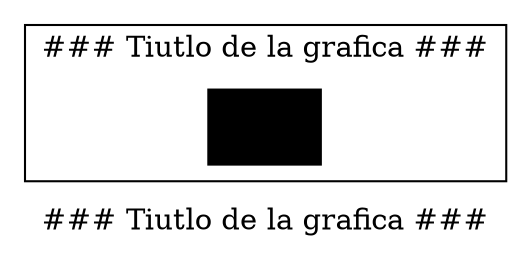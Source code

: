 digraph D{
    node[shape = box fillcolor = "FFEDBB" style = filled]
    label = "### Tiutlo de la grafica ###"
    subgraph cluster_p{
        raiz[label = "0,0"]
        edge[dir = "both"]
         
    }




}